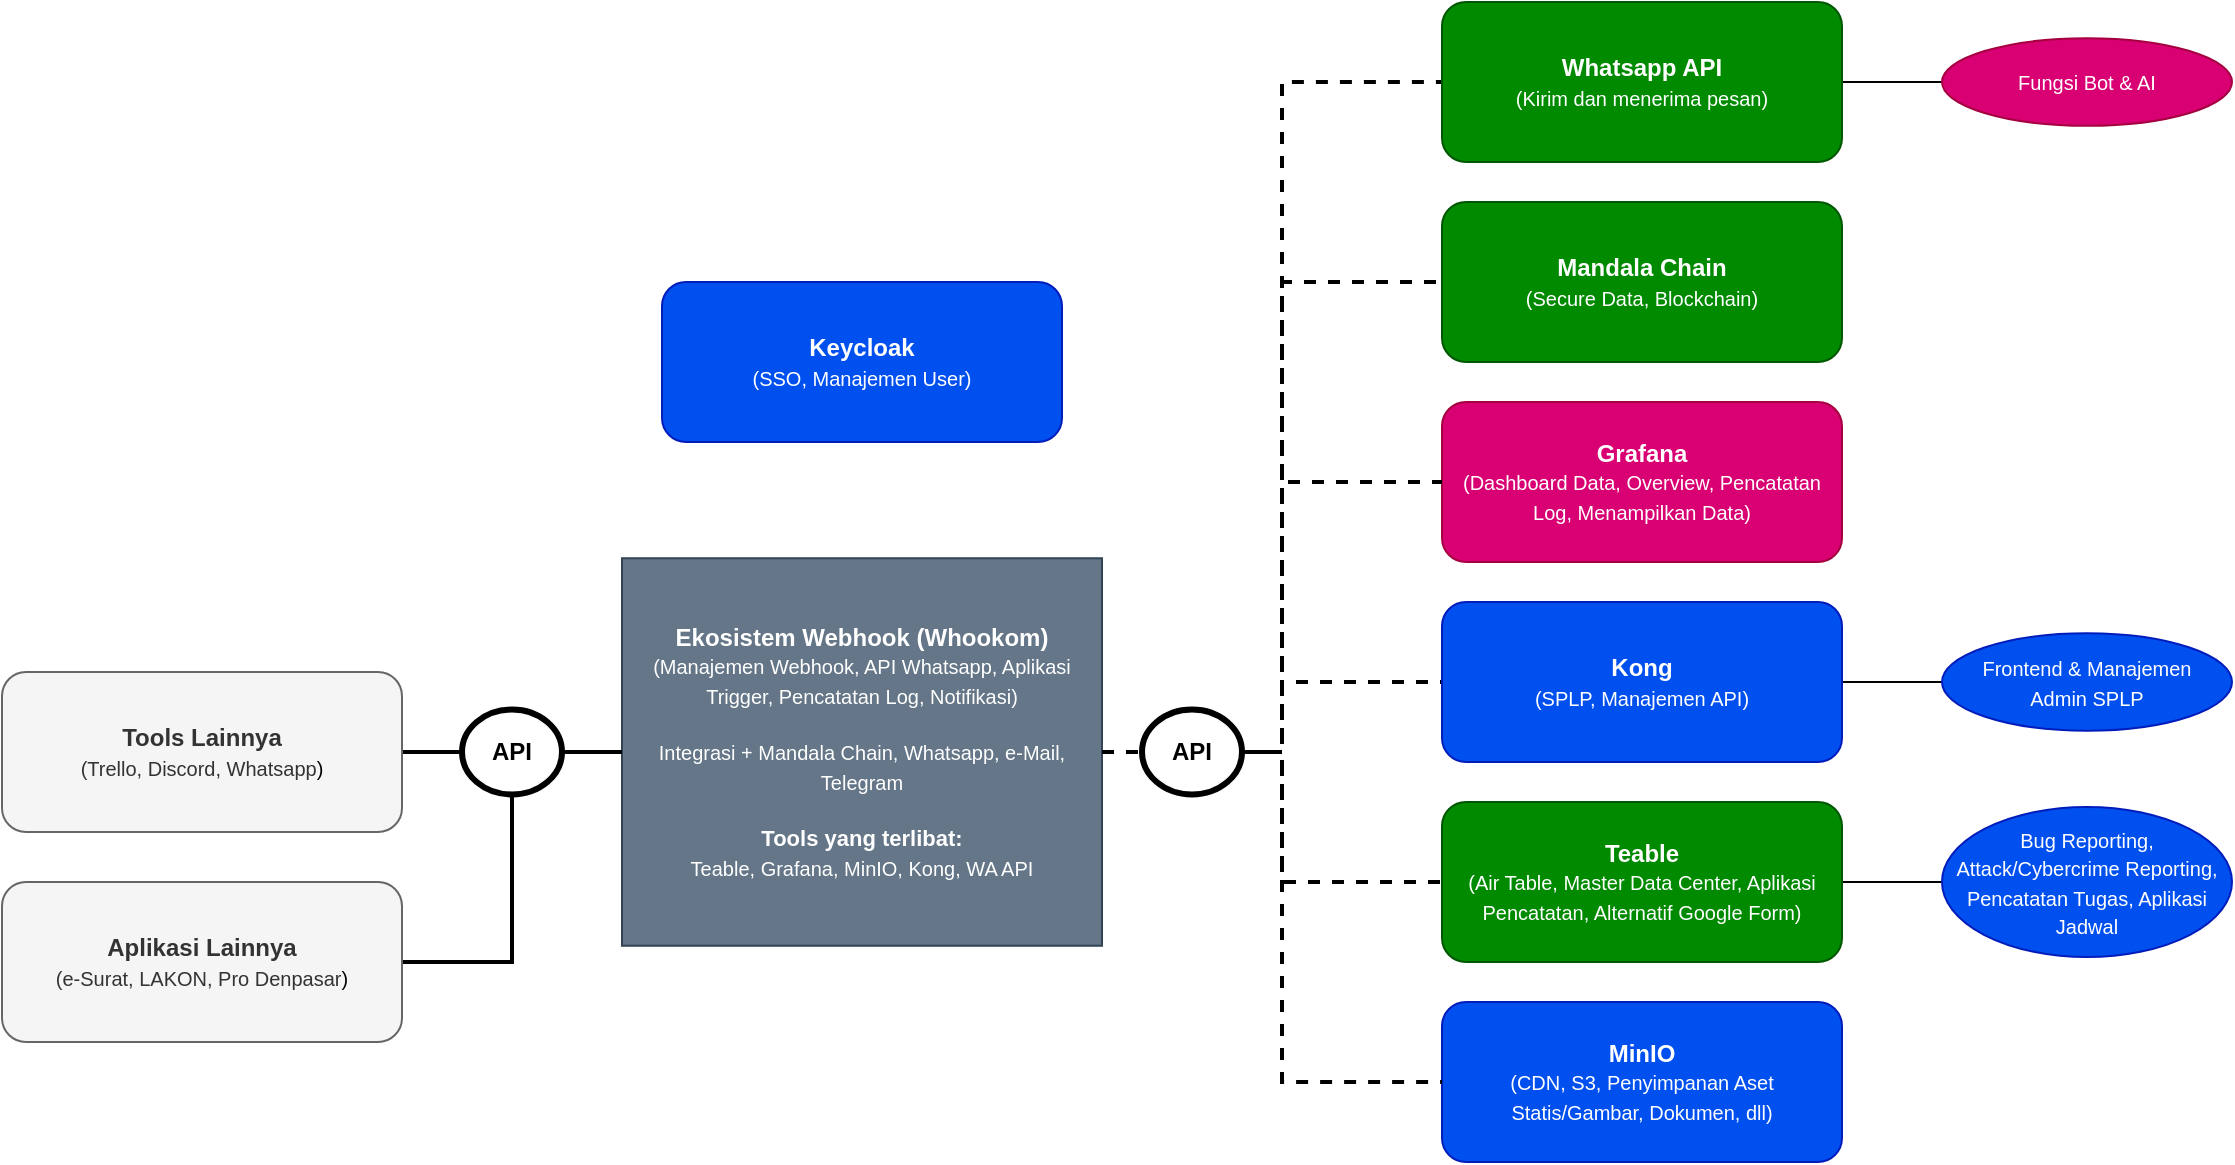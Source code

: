 <mxfile version="26.2.14">
  <diagram name="Page-1" id="87d72UowPhc3rqLoaBaN">
    <mxGraphModel dx="1226" dy="788" grid="1" gridSize="10" guides="1" tooltips="1" connect="1" arrows="1" fold="1" page="1" pageScale="1" pageWidth="850" pageHeight="1100" math="0" shadow="0">
      <root>
        <mxCell id="0" />
        <mxCell id="1" parent="0" />
        <mxCell id="2pSQMQYCP9wbDP_SpKnS-34" style="edgeStyle=orthogonalEdgeStyle;rounded=0;orthogonalLoop=1;jettySize=auto;html=1;entryX=0;entryY=0.5;entryDx=0;entryDy=0;endArrow=none;startFill=0;" edge="1" parent="1" source="2pSQMQYCP9wbDP_SpKnS-2" target="2pSQMQYCP9wbDP_SpKnS-33">
          <mxGeometry relative="1" as="geometry" />
        </mxCell>
        <mxCell id="2pSQMQYCP9wbDP_SpKnS-2" value="&lt;b&gt;Teable&lt;/b&gt;&lt;div&gt;&lt;font style=&quot;font-size: 10px;&quot;&gt;(Air Table, Master Data Center, Aplikasi Pencatatan, Alternatif Google Form)&lt;/font&gt;&lt;/div&gt;" style="rounded=1;whiteSpace=wrap;html=1;fillColor=#008a00;fontColor=#ffffff;strokeColor=#005700;" vertex="1" parent="1">
          <mxGeometry x="760" y="520" width="200" height="80" as="geometry" />
        </mxCell>
        <mxCell id="2pSQMQYCP9wbDP_SpKnS-3" value="&lt;b&gt;MinIO&lt;/b&gt;&lt;div&gt;&lt;font style=&quot;font-size: 10px;&quot;&gt;(CDN, S3, Penyimpanan Aset Statis/Gambar, Dokumen, dll)&lt;/font&gt;&lt;/div&gt;" style="rounded=1;whiteSpace=wrap;html=1;fillColor=#0050ef;fontColor=#ffffff;strokeColor=#001DBC;" vertex="1" parent="1">
          <mxGeometry x="760" y="620" width="200" height="80" as="geometry" />
        </mxCell>
        <mxCell id="2pSQMQYCP9wbDP_SpKnS-4" value="&lt;font style=&quot;color: rgb(255, 255, 255);&quot;&gt;&lt;b&gt;Keycloak&lt;/b&gt;&lt;br&gt;&lt;/font&gt;&lt;div&gt;&lt;font style=&quot;color: rgb(255, 255, 255);&quot;&gt;&lt;font style=&quot;font-size: 10px;&quot;&gt;(SSO, Manajemen User&lt;/font&gt;&lt;span style=&quot;font-size: 10px; background-color: transparent;&quot;&gt;)&lt;/span&gt;&lt;/font&gt;&lt;/div&gt;" style="rounded=1;whiteSpace=wrap;html=1;fillColor=#0050ef;fontColor=#ffffff;strokeColor=#001DBC;" vertex="1" parent="1">
          <mxGeometry x="370" y="260" width="200" height="80" as="geometry" />
        </mxCell>
        <mxCell id="2pSQMQYCP9wbDP_SpKnS-5" value="&lt;font style=&quot;color: rgb(255, 255, 255);&quot;&gt;&lt;b&gt;Grafana&lt;/b&gt;&lt;br&gt;&lt;/font&gt;&lt;div&gt;&lt;font style=&quot;color: rgb(255, 255, 255);&quot;&gt;&lt;font style=&quot;font-size: 10px;&quot;&gt;(Dashboard Data, Overview, Pencatatan Log, Menampilkan Data&lt;/font&gt;&lt;span style=&quot;font-size: 10px; background-color: transparent;&quot;&gt;)&lt;/span&gt;&lt;/font&gt;&lt;/div&gt;" style="rounded=1;whiteSpace=wrap;html=1;fillColor=#d80073;strokeColor=#A50040;fontColor=#ffffff;" vertex="1" parent="1">
          <mxGeometry x="760" y="320" width="200" height="80" as="geometry" />
        </mxCell>
        <mxCell id="2pSQMQYCP9wbDP_SpKnS-11" style="edgeStyle=orthogonalEdgeStyle;rounded=0;orthogonalLoop=1;jettySize=auto;html=1;entryX=0;entryY=0.5;entryDx=0;entryDy=0;endArrow=none;startFill=0;dashed=1;strokeWidth=2;" edge="1" parent="1" source="2pSQMQYCP9wbDP_SpKnS-7" target="2pSQMQYCP9wbDP_SpKnS-10">
          <mxGeometry relative="1" as="geometry">
            <Array as="points">
              <mxPoint x="680" y="495" />
              <mxPoint x="680" y="460" />
            </Array>
          </mxGeometry>
        </mxCell>
        <mxCell id="2pSQMQYCP9wbDP_SpKnS-12" style="edgeStyle=orthogonalEdgeStyle;rounded=0;orthogonalLoop=1;jettySize=auto;html=1;endArrow=none;startFill=0;strokeWidth=2;dashed=1;entryX=0;entryY=0.5;entryDx=0;entryDy=0;" edge="1" parent="1" source="2pSQMQYCP9wbDP_SpKnS-7" target="2pSQMQYCP9wbDP_SpKnS-2">
          <mxGeometry relative="1" as="geometry">
            <mxPoint x="470" y="600" as="targetPoint" />
            <Array as="points">
              <mxPoint x="680" y="495" />
              <mxPoint x="680" y="560" />
            </Array>
          </mxGeometry>
        </mxCell>
        <mxCell id="2pSQMQYCP9wbDP_SpKnS-15" style="edgeStyle=orthogonalEdgeStyle;rounded=0;orthogonalLoop=1;jettySize=auto;html=1;entryX=1;entryY=0.5;entryDx=0;entryDy=0;endArrow=none;startFill=0;strokeWidth=2;" edge="1" parent="1" source="2pSQMQYCP9wbDP_SpKnS-7" target="2pSQMQYCP9wbDP_SpKnS-13">
          <mxGeometry relative="1" as="geometry" />
        </mxCell>
        <mxCell id="2pSQMQYCP9wbDP_SpKnS-16" style="edgeStyle=orthogonalEdgeStyle;rounded=0;orthogonalLoop=1;jettySize=auto;html=1;entryX=1;entryY=0.5;entryDx=0;entryDy=0;endArrow=none;startFill=0;strokeWidth=2;" edge="1" parent="1" source="2pSQMQYCP9wbDP_SpKnS-38" target="2pSQMQYCP9wbDP_SpKnS-14">
          <mxGeometry relative="1" as="geometry">
            <Array as="points">
              <mxPoint x="295" y="600" />
            </Array>
          </mxGeometry>
        </mxCell>
        <mxCell id="2pSQMQYCP9wbDP_SpKnS-21" style="edgeStyle=orthogonalEdgeStyle;rounded=0;orthogonalLoop=1;jettySize=auto;html=1;entryX=0;entryY=0.5;entryDx=0;entryDy=0;endArrow=none;startFill=0;strokeWidth=2;dashed=1;" edge="1" parent="1" source="2pSQMQYCP9wbDP_SpKnS-7" target="2pSQMQYCP9wbDP_SpKnS-5">
          <mxGeometry relative="1" as="geometry">
            <Array as="points">
              <mxPoint x="680" y="495" />
              <mxPoint x="680" y="360" />
            </Array>
          </mxGeometry>
        </mxCell>
        <mxCell id="2pSQMQYCP9wbDP_SpKnS-24" style="edgeStyle=orthogonalEdgeStyle;rounded=0;orthogonalLoop=1;jettySize=auto;html=1;entryX=0;entryY=0.5;entryDx=0;entryDy=0;strokeWidth=2;dashed=1;endArrow=none;startFill=0;" edge="1" parent="1" source="2pSQMQYCP9wbDP_SpKnS-7" target="2pSQMQYCP9wbDP_SpKnS-23">
          <mxGeometry relative="1" as="geometry">
            <Array as="points">
              <mxPoint x="680" y="495" />
              <mxPoint x="680" y="260" />
            </Array>
          </mxGeometry>
        </mxCell>
        <mxCell id="2pSQMQYCP9wbDP_SpKnS-26" style="edgeStyle=orthogonalEdgeStyle;rounded=0;orthogonalLoop=1;jettySize=auto;html=1;entryX=0;entryY=0.5;entryDx=0;entryDy=0;endArrow=none;startFill=0;dashed=1;strokeWidth=2;" edge="1" parent="1" source="2pSQMQYCP9wbDP_SpKnS-36" target="2pSQMQYCP9wbDP_SpKnS-25">
          <mxGeometry relative="1" as="geometry">
            <Array as="points">
              <mxPoint x="680" y="160" />
            </Array>
          </mxGeometry>
        </mxCell>
        <mxCell id="2pSQMQYCP9wbDP_SpKnS-7" value="&lt;b&gt;Ekosistem Webhook (Whookom)&lt;/b&gt;&lt;div&gt;&lt;font style=&quot;font-size: 10px;&quot;&gt;(Manajemen Webhook, API Whatsapp, Aplikasi Trigger, Pencatatan Log, Notifikasi)&lt;/font&gt;&lt;/div&gt;&lt;div&gt;&lt;font style=&quot;font-size: 10px;&quot;&gt;&lt;br&gt;&lt;/font&gt;&lt;/div&gt;&lt;div&gt;&lt;font style=&quot;font-size: 10px;&quot;&gt;Integrasi + Mandala Chain, Whatsapp, e-Mail, Telegram&lt;/font&gt;&lt;/div&gt;&lt;div&gt;&lt;br&gt;&lt;/div&gt;&lt;div&gt;&lt;b&gt;&lt;font style=&quot;font-size: 11px;&quot;&gt;Tools yang terlibat:&lt;/font&gt;&lt;/b&gt;&lt;/div&gt;&lt;div&gt;&lt;font style=&quot;font-size: 10px;&quot;&gt;Teable, Grafana, MinIO, Kong, WA API&lt;/font&gt;&lt;/div&gt;" style="rounded=0;whiteSpace=wrap;html=1;fillColor=#647687;strokeColor=#314354;fontColor=#ffffff;" vertex="1" parent="1">
          <mxGeometry x="350" y="398.13" width="240" height="193.75" as="geometry" />
        </mxCell>
        <mxCell id="2pSQMQYCP9wbDP_SpKnS-20" style="edgeStyle=orthogonalEdgeStyle;rounded=0;orthogonalLoop=1;jettySize=auto;html=1;entryX=0;entryY=0.5;entryDx=0;entryDy=0;strokeWidth=1;endArrow=none;startFill=0;" edge="1" parent="1" source="2pSQMQYCP9wbDP_SpKnS-10" target="2pSQMQYCP9wbDP_SpKnS-17">
          <mxGeometry relative="1" as="geometry" />
        </mxCell>
        <mxCell id="2pSQMQYCP9wbDP_SpKnS-10" value="&lt;font style=&quot;color: rgb(255, 255, 255);&quot;&gt;&lt;b&gt;Kong&lt;/b&gt;&lt;br&gt;&lt;/font&gt;&lt;div&gt;&lt;font style=&quot;color: rgb(255, 255, 255);&quot;&gt;&lt;font style=&quot;font-size: 10px;&quot;&gt;(SPLP, Manajemen API&lt;/font&gt;&lt;span style=&quot;font-size: 10px; background-color: transparent;&quot;&gt;)&lt;/span&gt;&lt;/font&gt;&lt;/div&gt;" style="rounded=1;whiteSpace=wrap;html=1;fillColor=#0050ef;strokeColor=#001DBC;fontColor=#ffffff;" vertex="1" parent="1">
          <mxGeometry x="760" y="420" width="200" height="80" as="geometry" />
        </mxCell>
        <mxCell id="2pSQMQYCP9wbDP_SpKnS-13" value="&lt;b&gt;Tools Lainnya&lt;/b&gt;&lt;br&gt;&lt;div&gt;&lt;font style=&quot;font-size: 10px;&quot;&gt;(Trello, Discord, Whatsapp&lt;/font&gt;&lt;span style=&quot;font-size: 10px; background-color: transparent; color: light-dark(rgb(0, 0, 0), rgb(255, 255, 255));&quot;&gt;)&lt;/span&gt;&lt;/div&gt;" style="rounded=1;whiteSpace=wrap;html=1;fillColor=#f5f5f5;fontColor=#333333;strokeColor=#666666;" vertex="1" parent="1">
          <mxGeometry x="40" y="455" width="200" height="80" as="geometry" />
        </mxCell>
        <mxCell id="2pSQMQYCP9wbDP_SpKnS-14" value="&lt;b&gt;Aplikasi Lainnya&lt;/b&gt;&lt;br&gt;&lt;div&gt;&lt;font style=&quot;font-size: 10px;&quot;&gt;(e-Surat, LAKON, Pro Denpasar&lt;/font&gt;&lt;span style=&quot;font-size: 10px; background-color: transparent; color: light-dark(rgb(0, 0, 0), rgb(255, 255, 255));&quot;&gt;)&lt;/span&gt;&lt;/div&gt;" style="rounded=1;whiteSpace=wrap;html=1;fillColor=#f5f5f5;fontColor=#333333;strokeColor=#666666;" vertex="1" parent="1">
          <mxGeometry x="40" y="560" width="200" height="80" as="geometry" />
        </mxCell>
        <mxCell id="2pSQMQYCP9wbDP_SpKnS-17" value="&lt;font style=&quot;font-size: 10px; color: rgb(255, 255, 255);&quot;&gt;Frontend &amp;amp; Manajemen Admin&amp;nbsp;&lt;span style=&quot;background-color: transparent;&quot;&gt;SPLP&lt;/span&gt;&lt;/font&gt;" style="ellipse;whiteSpace=wrap;html=1;fillColor=#0050ef;fontColor=#ffffff;strokeColor=#001DBC;" vertex="1" parent="1">
          <mxGeometry x="1010" y="435.63" width="145" height="48.75" as="geometry" />
        </mxCell>
        <mxCell id="2pSQMQYCP9wbDP_SpKnS-23" value="&lt;b&gt;Mandala Chain&lt;/b&gt;&lt;div&gt;&lt;font style=&quot;font-size: 10px;&quot;&gt;(Secure Data, Blockchain)&lt;/font&gt;&lt;/div&gt;" style="rounded=1;whiteSpace=wrap;html=1;fillColor=#008a00;fontColor=#ffffff;strokeColor=#005700;" vertex="1" parent="1">
          <mxGeometry x="760" y="220" width="200" height="80" as="geometry" />
        </mxCell>
        <mxCell id="2pSQMQYCP9wbDP_SpKnS-31" style="edgeStyle=orthogonalEdgeStyle;rounded=0;orthogonalLoop=1;jettySize=auto;html=1;endArrow=none;startFill=0;" edge="1" parent="1" source="2pSQMQYCP9wbDP_SpKnS-25" target="2pSQMQYCP9wbDP_SpKnS-30">
          <mxGeometry relative="1" as="geometry" />
        </mxCell>
        <mxCell id="2pSQMQYCP9wbDP_SpKnS-25" value="&lt;b&gt;Whatsapp API&lt;/b&gt;&lt;div&gt;&lt;font style=&quot;font-size: 10px;&quot;&gt;(Kirim dan menerima pesan)&lt;/font&gt;&lt;/div&gt;" style="rounded=1;whiteSpace=wrap;html=1;fillColor=#008a00;fontColor=#ffffff;strokeColor=#005700;" vertex="1" parent="1">
          <mxGeometry x="760" y="120" width="200" height="80" as="geometry" />
        </mxCell>
        <mxCell id="2pSQMQYCP9wbDP_SpKnS-30" value="&lt;span style=&quot;font-size: 10px;&quot;&gt;Fungsi Bot &amp;amp; AI&lt;/span&gt;" style="ellipse;whiteSpace=wrap;html=1;fillColor=#d80073;fontColor=#ffffff;strokeColor=#A50040;" vertex="1" parent="1">
          <mxGeometry x="1010" y="138.13" width="145" height="43.75" as="geometry" />
        </mxCell>
        <mxCell id="2pSQMQYCP9wbDP_SpKnS-33" value="&lt;span style=&quot;font-size: 10px;&quot;&gt;Bug Reporting, Attack/Cybercrime Reporting, Pencatatan Tugas, Aplikasi Jadwal&lt;/span&gt;" style="ellipse;whiteSpace=wrap;html=1;fillColor=#0050ef;fontColor=#ffffff;strokeColor=#001DBC;" vertex="1" parent="1">
          <mxGeometry x="1010" y="522.5" width="145" height="75" as="geometry" />
        </mxCell>
        <mxCell id="2pSQMQYCP9wbDP_SpKnS-37" value="" style="edgeStyle=orthogonalEdgeStyle;rounded=0;orthogonalLoop=1;jettySize=auto;html=1;entryX=0;entryY=0.5;entryDx=0;entryDy=0;endArrow=none;startFill=0;dashed=1;strokeWidth=2;" edge="1" parent="1" source="2pSQMQYCP9wbDP_SpKnS-7" target="2pSQMQYCP9wbDP_SpKnS-36">
          <mxGeometry relative="1" as="geometry">
            <mxPoint x="590" y="495" as="sourcePoint" />
            <mxPoint x="760" y="160" as="targetPoint" />
            <Array as="points">
              <mxPoint x="680" y="495" />
            </Array>
          </mxGeometry>
        </mxCell>
        <mxCell id="2pSQMQYCP9wbDP_SpKnS-40" style="edgeStyle=orthogonalEdgeStyle;rounded=0;orthogonalLoop=1;jettySize=auto;html=1;entryX=0;entryY=0.5;entryDx=0;entryDy=0;strokeWidth=2;dashed=1;endArrow=none;startFill=0;" edge="1" parent="1" source="2pSQMQYCP9wbDP_SpKnS-36" target="2pSQMQYCP9wbDP_SpKnS-3">
          <mxGeometry relative="1" as="geometry">
            <Array as="points">
              <mxPoint x="680" y="495" />
              <mxPoint x="680" y="660" />
            </Array>
          </mxGeometry>
        </mxCell>
        <mxCell id="2pSQMQYCP9wbDP_SpKnS-36" value="API" style="ellipse;whiteSpace=wrap;html=1;strokeWidth=3;fontStyle=1" vertex="1" parent="1">
          <mxGeometry x="610" y="473.76" width="50" height="42.49" as="geometry" />
        </mxCell>
        <mxCell id="2pSQMQYCP9wbDP_SpKnS-39" value="" style="edgeStyle=orthogonalEdgeStyle;rounded=0;orthogonalLoop=1;jettySize=auto;html=1;entryX=1;entryY=0.5;entryDx=0;entryDy=0;endArrow=none;startFill=0;strokeWidth=2;" edge="1" parent="1" source="2pSQMQYCP9wbDP_SpKnS-7" target="2pSQMQYCP9wbDP_SpKnS-38">
          <mxGeometry relative="1" as="geometry">
            <mxPoint x="350" y="495" as="sourcePoint" />
            <mxPoint x="250" y="640" as="targetPoint" />
          </mxGeometry>
        </mxCell>
        <mxCell id="2pSQMQYCP9wbDP_SpKnS-38" value="API" style="ellipse;whiteSpace=wrap;html=1;strokeWidth=3;fontStyle=1" vertex="1" parent="1">
          <mxGeometry x="270" y="473.76" width="50" height="42.49" as="geometry" />
        </mxCell>
      </root>
    </mxGraphModel>
  </diagram>
</mxfile>
